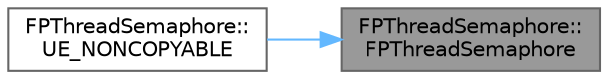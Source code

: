 digraph "FPThreadSemaphore::FPThreadSemaphore"
{
 // INTERACTIVE_SVG=YES
 // LATEX_PDF_SIZE
  bgcolor="transparent";
  edge [fontname=Helvetica,fontsize=10,labelfontname=Helvetica,labelfontsize=10];
  node [fontname=Helvetica,fontsize=10,shape=box,height=0.2,width=0.4];
  rankdir="RL";
  Node1 [id="Node000001",label="FPThreadSemaphore::\lFPThreadSemaphore",height=0.2,width=0.4,color="gray40", fillcolor="grey60", style="filled", fontcolor="black",tooltip=" "];
  Node1 -> Node2 [id="edge1_Node000001_Node000002",dir="back",color="steelblue1",style="solid",tooltip=" "];
  Node2 [id="Node000002",label="FPThreadSemaphore::\lUE_NONCOPYABLE",height=0.2,width=0.4,color="grey40", fillcolor="white", style="filled",URL="$d5/d0b/classFPThreadSemaphore.html#aa00e18c6d08cdef9c03ecc91da9a1e36",tooltip=" "];
}
